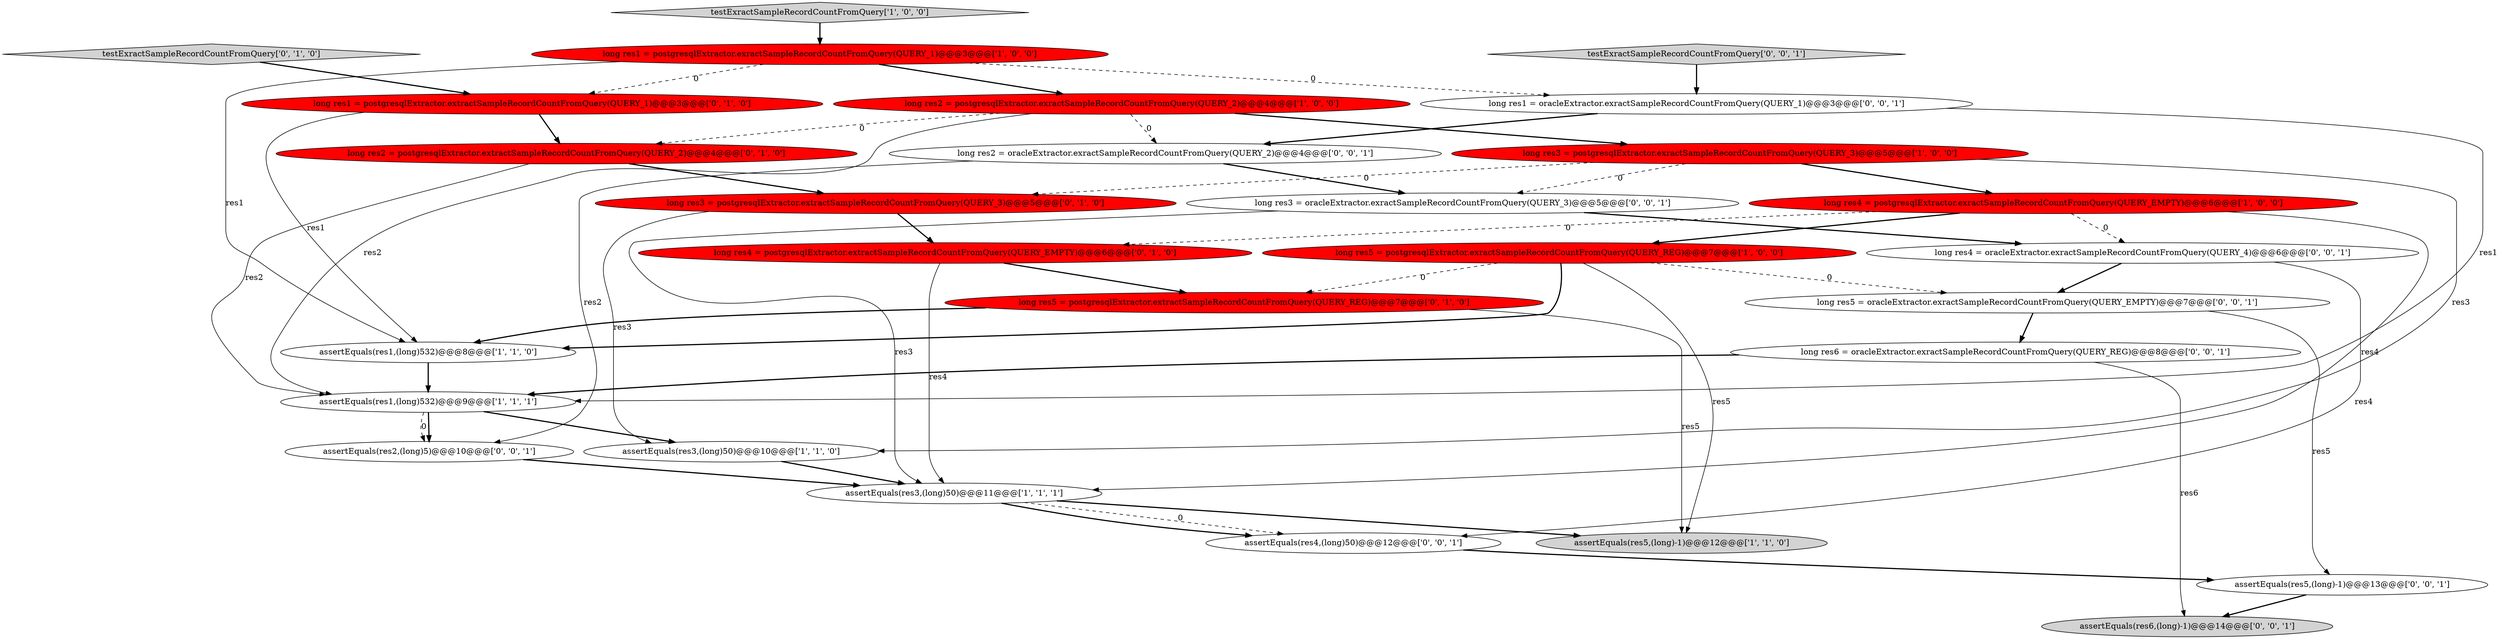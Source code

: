digraph {
10 [style = filled, label = "assertEquals(res3,(long)50)@@@11@@@['1', '1', '1']", fillcolor = white, shape = ellipse image = "AAA0AAABBB1BBB"];
27 [style = filled, label = "assertEquals(res6,(long)-1)@@@14@@@['0', '0', '1']", fillcolor = lightgray, shape = ellipse image = "AAA0AAABBB3BBB"];
24 [style = filled, label = "long res3 = oracleExtractor.exractSampleRecordCountFromQuery(QUERY_3)@@@5@@@['0', '0', '1']", fillcolor = white, shape = ellipse image = "AAA0AAABBB3BBB"];
3 [style = filled, label = "long res4 = postgresqlExtractor.exractSampleRecordCountFromQuery(QUERY_EMPTY)@@@6@@@['1', '0', '0']", fillcolor = red, shape = ellipse image = "AAA1AAABBB1BBB"];
21 [style = filled, label = "long res4 = oracleExtractor.exractSampleRecordCountFromQuery(QUERY_4)@@@6@@@['0', '0', '1']", fillcolor = white, shape = ellipse image = "AAA0AAABBB3BBB"];
20 [style = filled, label = "long res5 = oracleExtractor.exractSampleRecordCountFromQuery(QUERY_EMPTY)@@@7@@@['0', '0', '1']", fillcolor = white, shape = ellipse image = "AAA0AAABBB3BBB"];
5 [style = filled, label = "long res1 = postgresqlExtractor.exractSampleRecordCountFromQuery(QUERY_1)@@@3@@@['1', '0', '0']", fillcolor = red, shape = ellipse image = "AAA1AAABBB1BBB"];
17 [style = filled, label = "assertEquals(res2,(long)5)@@@10@@@['0', '0', '1']", fillcolor = white, shape = ellipse image = "AAA0AAABBB3BBB"];
2 [style = filled, label = "long res2 = postgresqlExtractor.exractSampleRecordCountFromQuery(QUERY_2)@@@4@@@['1', '0', '0']", fillcolor = red, shape = ellipse image = "AAA1AAABBB1BBB"];
16 [style = filled, label = "long res4 = postgresqlExtractor.extractSampleRecordCountFromQuery(QUERY_EMPTY)@@@6@@@['0', '1', '0']", fillcolor = red, shape = ellipse image = "AAA1AAABBB2BBB"];
15 [style = filled, label = "long res2 = postgresqlExtractor.extractSampleRecordCountFromQuery(QUERY_2)@@@4@@@['0', '1', '0']", fillcolor = red, shape = ellipse image = "AAA1AAABBB2BBB"];
4 [style = filled, label = "assertEquals(res1,(long)532)@@@9@@@['1', '1', '1']", fillcolor = white, shape = ellipse image = "AAA0AAABBB1BBB"];
7 [style = filled, label = "assertEquals(res1,(long)532)@@@8@@@['1', '1', '0']", fillcolor = white, shape = ellipse image = "AAA0AAABBB1BBB"];
23 [style = filled, label = "long res6 = oracleExtractor.exractSampleRecordCountFromQuery(QUERY_REG)@@@8@@@['0', '0', '1']", fillcolor = white, shape = ellipse image = "AAA0AAABBB3BBB"];
18 [style = filled, label = "testExractSampleRecordCountFromQuery['0', '0', '1']", fillcolor = lightgray, shape = diamond image = "AAA0AAABBB3BBB"];
26 [style = filled, label = "assertEquals(res5,(long)-1)@@@13@@@['0', '0', '1']", fillcolor = white, shape = ellipse image = "AAA0AAABBB3BBB"];
14 [style = filled, label = "long res1 = postgresqlExtractor.extractSampleRecordCountFromQuery(QUERY_1)@@@3@@@['0', '1', '0']", fillcolor = red, shape = ellipse image = "AAA1AAABBB2BBB"];
6 [style = filled, label = "assertEquals(res3,(long)50)@@@10@@@['1', '1', '0']", fillcolor = white, shape = ellipse image = "AAA0AAABBB1BBB"];
22 [style = filled, label = "assertEquals(res4,(long)50)@@@12@@@['0', '0', '1']", fillcolor = white, shape = ellipse image = "AAA0AAABBB3BBB"];
12 [style = filled, label = "long res5 = postgresqlExtractor.extractSampleRecordCountFromQuery(QUERY_REG)@@@7@@@['0', '1', '0']", fillcolor = red, shape = ellipse image = "AAA1AAABBB2BBB"];
9 [style = filled, label = "long res3 = postgresqlExtractor.exractSampleRecordCountFromQuery(QUERY_3)@@@5@@@['1', '0', '0']", fillcolor = red, shape = ellipse image = "AAA1AAABBB1BBB"];
11 [style = filled, label = "long res3 = postgresqlExtractor.extractSampleRecordCountFromQuery(QUERY_3)@@@5@@@['0', '1', '0']", fillcolor = red, shape = ellipse image = "AAA1AAABBB2BBB"];
0 [style = filled, label = "assertEquals(res5,(long)-1)@@@12@@@['1', '1', '0']", fillcolor = lightgray, shape = ellipse image = "AAA0AAABBB1BBB"];
1 [style = filled, label = "testExractSampleRecordCountFromQuery['1', '0', '0']", fillcolor = lightgray, shape = diamond image = "AAA0AAABBB1BBB"];
25 [style = filled, label = "long res2 = oracleExtractor.exractSampleRecordCountFromQuery(QUERY_2)@@@4@@@['0', '0', '1']", fillcolor = white, shape = ellipse image = "AAA0AAABBB3BBB"];
8 [style = filled, label = "long res5 = postgresqlExtractor.exractSampleRecordCountFromQuery(QUERY_REG)@@@7@@@['1', '0', '0']", fillcolor = red, shape = ellipse image = "AAA1AAABBB1BBB"];
13 [style = filled, label = "testExractSampleRecordCountFromQuery['0', '1', '0']", fillcolor = lightgray, shape = diamond image = "AAA0AAABBB2BBB"];
19 [style = filled, label = "long res1 = oracleExtractor.exractSampleRecordCountFromQuery(QUERY_1)@@@3@@@['0', '0', '1']", fillcolor = white, shape = ellipse image = "AAA0AAABBB3BBB"];
1->5 [style = bold, label=""];
10->22 [style = bold, label=""];
11->16 [style = bold, label=""];
17->10 [style = bold, label=""];
22->26 [style = bold, label=""];
3->10 [style = solid, label="res4"];
5->14 [style = dashed, label="0"];
4->17 [style = bold, label=""];
9->6 [style = solid, label="res3"];
25->17 [style = solid, label="res2"];
9->24 [style = dashed, label="0"];
3->21 [style = dashed, label="0"];
4->6 [style = bold, label=""];
12->0 [style = solid, label="res5"];
4->17 [style = dashed, label="0"];
20->26 [style = solid, label="res5"];
8->20 [style = dashed, label="0"];
18->19 [style = bold, label=""];
23->4 [style = bold, label=""];
8->12 [style = dashed, label="0"];
2->9 [style = bold, label=""];
7->4 [style = bold, label=""];
23->27 [style = solid, label="res6"];
10->22 [style = dashed, label="0"];
12->7 [style = bold, label=""];
19->25 [style = bold, label=""];
8->7 [style = bold, label=""];
2->4 [style = solid, label="res2"];
2->15 [style = dashed, label="0"];
25->24 [style = bold, label=""];
26->27 [style = bold, label=""];
5->2 [style = bold, label=""];
19->4 [style = solid, label="res1"];
21->22 [style = solid, label="res4"];
16->10 [style = solid, label="res4"];
21->20 [style = bold, label=""];
15->11 [style = bold, label=""];
20->23 [style = bold, label=""];
11->6 [style = solid, label="res3"];
24->21 [style = bold, label=""];
3->8 [style = bold, label=""];
6->10 [style = bold, label=""];
10->0 [style = bold, label=""];
15->4 [style = solid, label="res2"];
8->0 [style = solid, label="res5"];
2->25 [style = dashed, label="0"];
9->3 [style = bold, label=""];
9->11 [style = dashed, label="0"];
24->10 [style = solid, label="res3"];
14->15 [style = bold, label=""];
5->7 [style = solid, label="res1"];
5->19 [style = dashed, label="0"];
16->12 [style = bold, label=""];
13->14 [style = bold, label=""];
14->7 [style = solid, label="res1"];
3->16 [style = dashed, label="0"];
}
